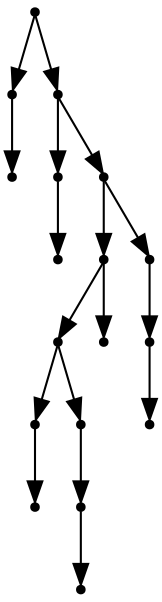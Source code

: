 digraph {
  17 [shape=point];
  1 [shape=point];
  0 [shape=point];
  16 [shape=point];
  3 [shape=point];
  2 [shape=point];
  15 [shape=point];
  11 [shape=point];
  9 [shape=point];
  5 [shape=point];
  4 [shape=point];
  8 [shape=point];
  7 [shape=point];
  6 [shape=point];
  10 [shape=point];
  14 [shape=point];
  13 [shape=point];
  12 [shape=point];
17 -> 1;
1 -> 0;
17 -> 16;
16 -> 3;
3 -> 2;
16 -> 15;
15 -> 11;
11 -> 9;
9 -> 5;
5 -> 4;
9 -> 8;
8 -> 7;
7 -> 6;
11 -> 10;
15 -> 14;
14 -> 13;
13 -> 12;
}
